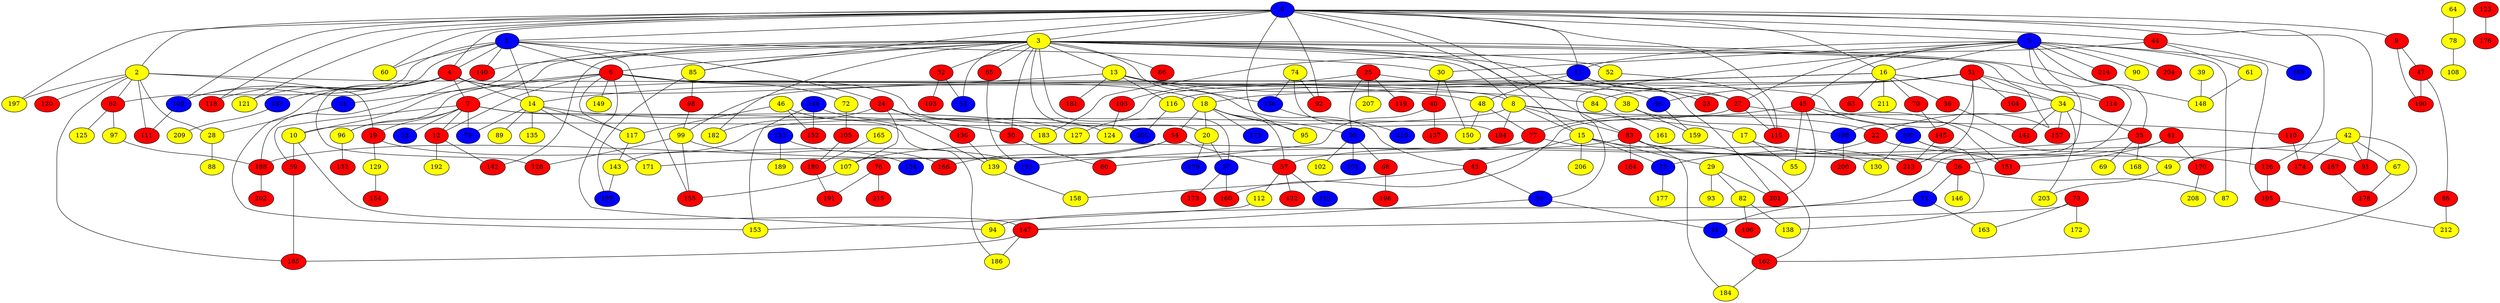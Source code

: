 graph {
0 [style = filled fillcolor = blue];
1 [style = filled fillcolor = blue];
2 [style = filled fillcolor = yellow];
3 [style = filled fillcolor = yellow];
4 [style = filled fillcolor = red];
5 [style = filled fillcolor = blue];
6 [style = filled fillcolor = red];
7 [style = filled fillcolor = red];
8 [style = filled fillcolor = yellow];
9 [style = filled fillcolor = red];
10 [style = filled fillcolor = yellow];
11 [style = filled fillcolor = blue];
12 [style = filled fillcolor = red];
13 [style = filled fillcolor = yellow];
14 [style = filled fillcolor = yellow];
15 [style = filled fillcolor = yellow];
16 [style = filled fillcolor = yellow];
17 [style = filled fillcolor = yellow];
18 [style = filled fillcolor = yellow];
19 [style = filled fillcolor = red];
20 [style = filled fillcolor = yellow];
21 [style = filled fillcolor = blue];
22 [style = filled fillcolor = red];
23 [style = filled fillcolor = red];
24 [style = filled fillcolor = red];
25 [style = filled fillcolor = red];
26 [style = filled fillcolor = red];
27 [style = filled fillcolor = red];
28 [style = filled fillcolor = yellow];
29 [style = filled fillcolor = yellow];
30 [style = filled fillcolor = yellow];
31 [style = filled fillcolor = red];
32 [style = filled fillcolor = red];
33 [style = filled fillcolor = blue];
34 [style = filled fillcolor = yellow];
35 [style = filled fillcolor = red];
36 [style = filled fillcolor = red];
37 [style = filled fillcolor = blue];
38 [style = filled fillcolor = yellow];
39 [style = filled fillcolor = yellow];
40 [style = filled fillcolor = red];
41 [style = filled fillcolor = red];
42 [style = filled fillcolor = yellow];
43 [style = filled fillcolor = red];
44 [style = filled fillcolor = red];
45 [style = filled fillcolor = red];
46 [style = filled fillcolor = yellow];
47 [style = filled fillcolor = red];
48 [style = filled fillcolor = yellow];
49 [style = filled fillcolor = yellow];
50 [style = filled fillcolor = red];
51 [style = filled fillcolor = blue];
52 [style = filled fillcolor = yellow];
53 [style = filled fillcolor = blue];
54 [style = filled fillcolor = red];
55 [style = filled fillcolor = yellow];
56 [style = filled fillcolor = blue];
57 [style = filled fillcolor = red];
58 [style = filled fillcolor = blue];
59 [style = filled fillcolor = red];
60 [style = filled fillcolor = yellow];
61 [style = filled fillcolor = yellow];
62 [style = filled fillcolor = red];
63 [style = filled fillcolor = red];
64 [style = filled fillcolor = yellow];
65 [style = filled fillcolor = red];
66 [style = filled fillcolor = red];
67 [style = filled fillcolor = yellow];
68 [style = filled fillcolor = red];
69 [style = filled fillcolor = yellow];
70 [style = filled fillcolor = red];
71 [style = filled fillcolor = blue];
72 [style = filled fillcolor = yellow];
73 [style = filled fillcolor = red];
74 [style = filled fillcolor = yellow];
75 [style = filled fillcolor = blue];
76 [style = filled fillcolor = red];
77 [style = filled fillcolor = red];
78 [style = filled fillcolor = yellow];
79 [style = filled fillcolor = blue];
80 [style = filled fillcolor = red];
81 [style = filled fillcolor = blue];
82 [style = filled fillcolor = yellow];
83 [style = filled fillcolor = red];
84 [style = filled fillcolor = yellow];
85 [style = filled fillcolor = yellow];
86 [style = filled fillcolor = red];
87 [style = filled fillcolor = yellow];
88 [style = filled fillcolor = yellow];
89 [style = filled fillcolor = yellow];
90 [style = filled fillcolor = yellow];
91 [style = filled fillcolor = red];
92 [style = filled fillcolor = red];
93 [style = filled fillcolor = yellow];
94 [style = filled fillcolor = yellow];
95 [style = filled fillcolor = yellow];
96 [style = filled fillcolor = yellow];
97 [style = filled fillcolor = yellow];
98 [style = filled fillcolor = red];
99 [style = filled fillcolor = yellow];
100 [style = filled fillcolor = blue];
101 [style = filled fillcolor = blue];
102 [style = filled fillcolor = yellow];
103 [style = filled fillcolor = red];
104 [style = filled fillcolor = red];
105 [style = filled fillcolor = red];
106 [style = filled fillcolor = red];
107 [style = filled fillcolor = yellow];
108 [style = filled fillcolor = yellow];
109 [style = filled fillcolor = blue];
110 [style = filled fillcolor = red];
111 [style = filled fillcolor = red];
112 [style = filled fillcolor = yellow];
113 [style = filled fillcolor = blue];
114 [style = filled fillcolor = red];
115 [style = filled fillcolor = red];
116 [style = filled fillcolor = yellow];
117 [style = filled fillcolor = yellow];
118 [style = filled fillcolor = red];
119 [style = filled fillcolor = red];
120 [style = filled fillcolor = red];
121 [style = filled fillcolor = yellow];
122 [style = filled fillcolor = red];
123 [style = filled fillcolor = red];
124 [style = filled fillcolor = yellow];
125 [style = filled fillcolor = yellow];
126 [style = filled fillcolor = red];
127 [style = filled fillcolor = yellow];
128 [style = filled fillcolor = red];
129 [style = filled fillcolor = yellow];
130 [style = filled fillcolor = yellow];
131 [style = filled fillcolor = blue];
132 [style = filled fillcolor = red];
133 [style = filled fillcolor = blue];
134 [style = filled fillcolor = blue];
135 [style = filled fillcolor = yellow];
136 [style = filled fillcolor = red];
137 [style = filled fillcolor = red];
138 [style = filled fillcolor = yellow];
139 [style = filled fillcolor = yellow];
140 [style = filled fillcolor = red];
141 [style = filled fillcolor = red];
142 [style = filled fillcolor = red];
143 [style = filled fillcolor = yellow];
144 [style = filled fillcolor = blue];
145 [style = filled fillcolor = red];
146 [style = filled fillcolor = yellow];
147 [style = filled fillcolor = red];
148 [style = filled fillcolor = yellow];
149 [style = filled fillcolor = yellow];
150 [style = filled fillcolor = yellow];
151 [style = filled fillcolor = red];
152 [style = filled fillcolor = red];
153 [style = filled fillcolor = yellow];
154 [style = filled fillcolor = red];
155 [style = filled fillcolor = red];
156 [style = filled fillcolor = blue];
157 [style = filled fillcolor = red];
158 [style = filled fillcolor = yellow];
159 [style = filled fillcolor = yellow];
160 [style = filled fillcolor = red];
161 [style = filled fillcolor = yellow];
162 [style = filled fillcolor = red];
163 [style = filled fillcolor = yellow];
164 [style = filled fillcolor = red];
165 [style = filled fillcolor = yellow];
166 [style = filled fillcolor = red];
167 [style = filled fillcolor = red];
168 [style = filled fillcolor = yellow];
169 [style = filled fillcolor = blue];
170 [style = filled fillcolor = red];
171 [style = filled fillcolor = yellow];
172 [style = filled fillcolor = yellow];
173 [style = filled fillcolor = red];
174 [style = filled fillcolor = red];
175 [style = filled fillcolor = blue];
176 [style = filled fillcolor = red];
177 [style = filled fillcolor = yellow];
178 [style = filled fillcolor = red];
179 [style = filled fillcolor = blue];
180 [style = filled fillcolor = red];
181 [style = filled fillcolor = red];
182 [style = filled fillcolor = yellow];
183 [style = filled fillcolor = yellow];
184 [style = filled fillcolor = yellow];
185 [style = filled fillcolor = red];
186 [style = filled fillcolor = yellow];
187 [style = filled fillcolor = blue];
188 [style = filled fillcolor = red];
189 [style = filled fillcolor = yellow];
190 [style = filled fillcolor = red];
191 [style = filled fillcolor = red];
192 [style = filled fillcolor = yellow];
193 [style = filled fillcolor = red];
194 [style = filled fillcolor = red];
195 [style = filled fillcolor = red];
196 [style = filled fillcolor = red];
197 [style = filled fillcolor = yellow];
198 [style = filled fillcolor = blue];
199 [style = filled fillcolor = blue];
200 [style = filled fillcolor = red];
201 [style = filled fillcolor = red];
202 [style = filled fillcolor = red];
203 [style = filled fillcolor = yellow];
204 [style = filled fillcolor = red];
205 [style = filled fillcolor = blue];
206 [style = filled fillcolor = yellow];
207 [style = filled fillcolor = yellow];
208 [style = filled fillcolor = yellow];
209 [style = filled fillcolor = yellow];
210 [style = filled fillcolor = blue];
211 [style = filled fillcolor = yellow];
212 [style = filled fillcolor = yellow];
213 [style = filled fillcolor = red];
214 [style = filled fillcolor = red];
215 [style = filled fillcolor = red];
0 -- 4;
0 -- 3;
0 -- 2;
0 -- 1;
0 -- 5;
0 -- 9;
0 -- 11;
0 -- 15;
0 -- 16;
0 -- 44;
0 -- 60;
0 -- 83;
0 -- 85;
0 -- 91;
0 -- 92;
0 -- 95;
0 -- 109;
0 -- 115;
0 -- 118;
0 -- 121;
0 -- 126;
0 -- 197;
1 -- 4;
1 -- 6;
1 -- 14;
1 -- 24;
1 -- 30;
1 -- 60;
1 -- 62;
1 -- 109;
1 -- 140;
1 -- 155;
2 -- 19;
2 -- 27;
2 -- 28;
2 -- 62;
2 -- 111;
2 -- 120;
2 -- 185;
2 -- 197;
3 -- 6;
3 -- 7;
3 -- 8;
3 -- 10;
3 -- 13;
3 -- 20;
3 -- 22;
3 -- 23;
3 -- 32;
3 -- 37;
3 -- 43;
3 -- 50;
3 -- 52;
3 -- 53;
3 -- 65;
3 -- 66;
3 -- 81;
3 -- 85;
3 -- 140;
3 -- 142;
3 -- 148;
3 -- 182;
3 -- 201;
4 -- 7;
4 -- 14;
4 -- 18;
4 -- 109;
4 -- 118;
4 -- 121;
4 -- 128;
4 -- 153;
4 -- 187;
4 -- 205;
5 -- 11;
5 -- 16;
5 -- 26;
5 -- 27;
5 -- 30;
5 -- 35;
5 -- 45;
5 -- 51;
5 -- 87;
5 -- 90;
5 -- 114;
5 -- 195;
5 -- 204;
5 -- 214;
6 -- 8;
6 -- 12;
6 -- 21;
6 -- 48;
6 -- 49;
6 -- 72;
6 -- 94;
6 -- 96;
6 -- 117;
6 -- 149;
7 -- 12;
7 -- 19;
7 -- 33;
7 -- 59;
7 -- 79;
7 -- 96;
7 -- 127;
7 -- 186;
8 -- 10;
8 -- 15;
8 -- 17;
8 -- 22;
8 -- 83;
8 -- 194;
9 -- 47;
9 -- 190;
10 -- 59;
10 -- 147;
11 -- 23;
11 -- 27;
11 -- 48;
11 -- 127;
12 -- 142;
12 -- 192;
13 -- 14;
13 -- 38;
13 -- 84;
13 -- 116;
13 -- 156;
13 -- 181;
14 -- 50;
14 -- 79;
14 -- 89;
14 -- 117;
14 -- 135;
14 -- 171;
15 -- 29;
15 -- 43;
15 -- 75;
15 -- 130;
15 -- 206;
16 -- 18;
16 -- 34;
16 -- 36;
16 -- 63;
16 -- 70;
16 -- 99;
16 -- 211;
17 -- 26;
17 -- 55;
18 -- 20;
18 -- 54;
18 -- 57;
18 -- 58;
18 -- 95;
18 -- 175;
19 -- 129;
19 -- 131;
20 -- 37;
20 -- 179;
21 -- 28;
22 -- 75;
22 -- 126;
24 -- 107;
24 -- 124;
24 -- 136;
24 -- 182;
25 -- 56;
25 -- 58;
25 -- 103;
25 -- 119;
25 -- 207;
26 -- 71;
26 -- 87;
26 -- 146;
27 -- 115;
27 -- 143;
27 -- 151;
28 -- 88;
29 -- 82;
29 -- 93;
29 -- 201;
30 -- 40;
30 -- 150;
31 -- 34;
31 -- 56;
31 -- 84;
31 -- 104;
31 -- 114;
31 -- 116;
31 -- 198;
31 -- 213;
32 -- 53;
32 -- 193;
34 -- 35;
34 -- 141;
34 -- 157;
34 -- 160;
34 -- 203;
35 -- 69;
35 -- 131;
35 -- 168;
36 -- 141;
37 -- 160;
37 -- 173;
38 -- 159;
38 -- 198;
39 -- 148;
40 -- 80;
40 -- 137;
41 -- 57;
41 -- 151;
41 -- 170;
42 -- 49;
42 -- 67;
42 -- 91;
42 -- 162;
42 -- 174;
43 -- 51;
43 -- 158;
44 -- 61;
44 -- 169;
44 -- 183;
45 -- 55;
45 -- 77;
45 -- 100;
45 -- 110;
45 -- 201;
46 -- 117;
46 -- 139;
46 -- 152;
47 -- 86;
47 -- 190;
48 -- 77;
48 -- 150;
49 -- 203;
50 -- 80;
51 -- 81;
51 -- 147;
52 -- 115;
54 -- 57;
54 -- 166;
54 -- 188;
56 -- 159;
57 -- 112;
57 -- 113;
57 -- 122;
58 -- 68;
58 -- 101;
58 -- 102;
59 -- 185;
61 -- 148;
62 -- 97;
62 -- 125;
64 -- 78;
65 -- 131;
67 -- 178;
68 -- 196;
70 -- 145;
71 -- 94;
71 -- 163;
72 -- 105;
73 -- 147;
73 -- 163;
73 -- 172;
74 -- 92;
74 -- 156;
74 -- 194;
75 -- 177;
76 -- 191;
76 -- 215;
77 -- 162;
77 -- 171;
78 -- 108;
81 -- 162;
82 -- 106;
82 -- 138;
83 -- 91;
83 -- 107;
83 -- 164;
83 -- 184;
83 -- 213;
84 -- 161;
85 -- 98;
85 -- 199;
86 -- 212;
96 -- 132;
97 -- 188;
98 -- 99;
99 -- 128;
99 -- 134;
99 -- 155;
100 -- 130;
100 -- 138;
100 -- 151;
103 -- 124;
105 -- 180;
107 -- 155;
109 -- 111;
110 -- 174;
112 -- 153;
116 -- 205;
117 -- 143;
123 -- 176;
126 -- 195;
129 -- 154;
133 -- 166;
133 -- 189;
136 -- 139;
139 -- 158;
140 -- 188;
143 -- 199;
144 -- 152;
144 -- 153;
144 -- 183;
145 -- 213;
147 -- 185;
147 -- 186;
156 -- 210;
162 -- 184;
165 -- 180;
167 -- 178;
170 -- 208;
180 -- 191;
187 -- 209;
188 -- 202;
195 -- 212;
198 -- 200;
}
